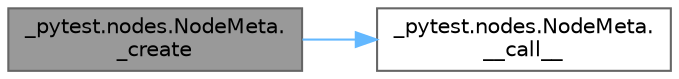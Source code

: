 digraph "_pytest.nodes.NodeMeta._create"
{
 // LATEX_PDF_SIZE
  bgcolor="transparent";
  edge [fontname=Helvetica,fontsize=10,labelfontname=Helvetica,labelfontsize=10];
  node [fontname=Helvetica,fontsize=10,shape=box,height=0.2,width=0.4];
  rankdir="LR";
  Node1 [id="Node000001",label="_pytest.nodes.NodeMeta.\l_create",height=0.2,width=0.4,color="gray40", fillcolor="grey60", style="filled", fontcolor="black",tooltip=" "];
  Node1 -> Node2 [id="edge1_Node000001_Node000002",color="steelblue1",style="solid",tooltip=" "];
  Node2 [id="Node000002",label="_pytest.nodes.NodeMeta.\l__call__",height=0.2,width=0.4,color="grey40", fillcolor="white", style="filled",URL="$class__pytest_1_1nodes_1_1_node_meta.html#af0bee4eedded7e16a58b91965e3375c1",tooltip=" "];
}
